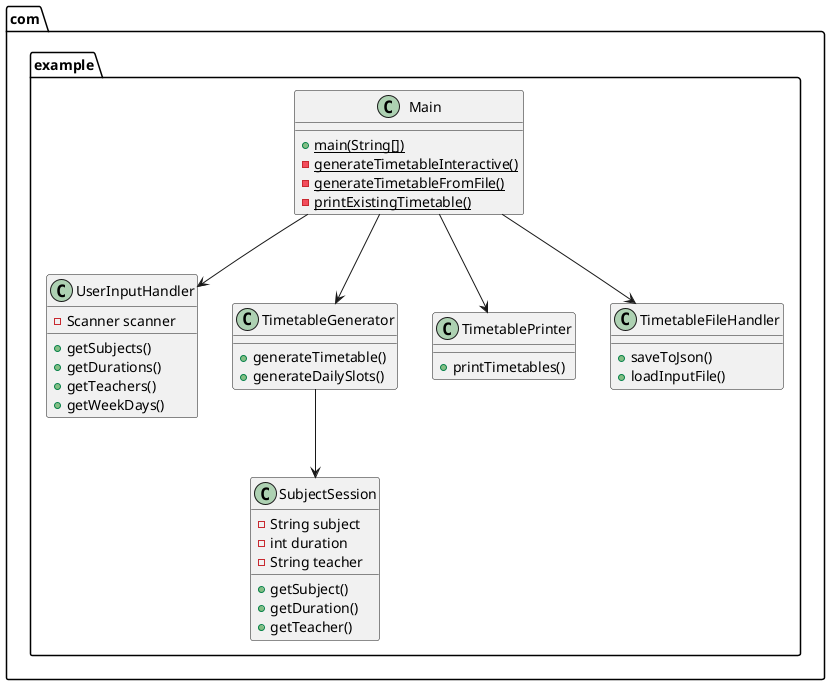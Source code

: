 @startuml
package "com.example" {
  class Main {
    + {static} main(String[])
    - {static} generateTimetableInteractive()
    - {static} generateTimetableFromFile()
    - {static} printExistingTimetable()
  }

  class SubjectSession {
    - String subject
    - int duration
    - String teacher
    + getSubject()
    + getDuration()
    + getTeacher()
  }

  class UserInputHandler {
    - Scanner scanner
    + getSubjects()
    + getDurations()
    + getTeachers()
    + getWeekDays()
  }

  class TimetableGenerator {
    + generateTimetable()
    + generateDailySlots()
  }

  class TimetablePrinter {
    + printTimetables()
  }

  class TimetableFileHandler {
    + saveToJson()
    + loadInputFile()
  }
}

Main --> UserInputHandler
Main --> TimetableGenerator
Main --> TimetablePrinter
Main --> TimetableFileHandler
TimetableGenerator --> SubjectSession
@enduml
